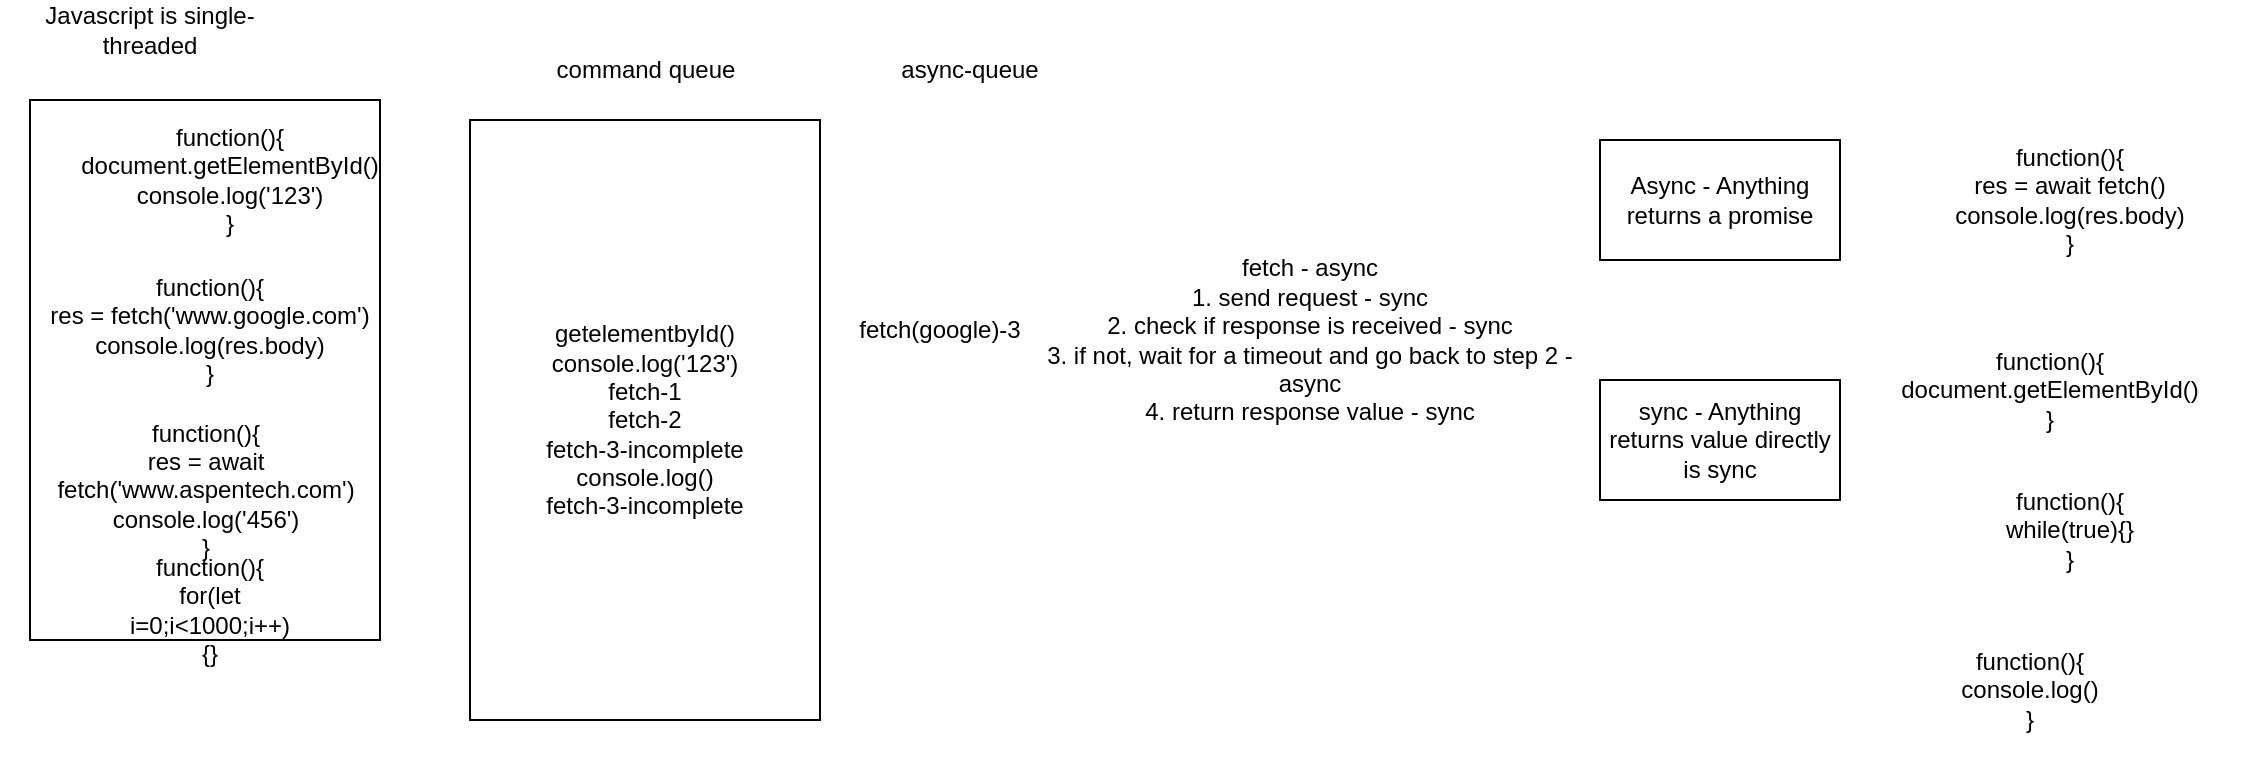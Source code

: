 <mxfile>
    <diagram id="BWofAGGZ1-RLSubgRVk1" name="Page-1">
        <mxGraphModel dx="1225" dy="472" grid="1" gridSize="10" guides="1" tooltips="1" connect="1" arrows="1" fold="1" page="1" pageScale="1" pageWidth="850" pageHeight="1100" math="0" shadow="0">
            <root>
                <mxCell id="0"/>
                <mxCell id="1" parent="0"/>
                <mxCell id="2" value="Javascript is single-threaded" style="text;html=1;strokeColor=none;fillColor=none;align=center;verticalAlign=middle;whiteSpace=wrap;rounded=0;" vertex="1" parent="1">
                    <mxGeometry x="110" y="30" width="150" height="30" as="geometry"/>
                </mxCell>
                <mxCell id="3" value="" style="rounded=0;whiteSpace=wrap;html=1;" vertex="1" parent="1">
                    <mxGeometry x="125" y="80" width="175" height="270" as="geometry"/>
                </mxCell>
                <mxCell id="4" value="Async - Anything returns a promise" style="rounded=0;whiteSpace=wrap;html=1;" vertex="1" parent="1">
                    <mxGeometry x="910" y="100" width="120" height="60" as="geometry"/>
                </mxCell>
                <mxCell id="6" value="sync - Anything returns value directly is sync" style="rounded=0;whiteSpace=wrap;html=1;" vertex="1" parent="1">
                    <mxGeometry x="910" y="220" width="120" height="60" as="geometry"/>
                </mxCell>
                <mxCell id="7" value="function(){&lt;br&gt;console.log()&lt;br&gt;}" style="text;html=1;strokeColor=none;fillColor=none;align=center;verticalAlign=middle;whiteSpace=wrap;rounded=0;" vertex="1" parent="1">
                    <mxGeometry x="1080" y="340" width="90" height="70" as="geometry"/>
                </mxCell>
                <mxCell id="8" value="function(){&lt;br&gt;document.getElementById()&lt;br&gt;}" style="text;html=1;strokeColor=none;fillColor=none;align=center;verticalAlign=middle;whiteSpace=wrap;rounded=0;" vertex="1" parent="1">
                    <mxGeometry x="1040" y="210" width="190" height="30" as="geometry"/>
                </mxCell>
                <mxCell id="10" value="function(){&lt;br&gt;while(true){}&lt;br&gt;}&lt;br&gt;" style="text;html=1;strokeColor=none;fillColor=none;align=center;verticalAlign=middle;whiteSpace=wrap;rounded=0;" vertex="1" parent="1">
                    <mxGeometry x="1100" y="280" width="90" height="30" as="geometry"/>
                </mxCell>
                <mxCell id="12" value="function(){&lt;br&gt;document.getElementById()&lt;br&gt;console.log('123')&lt;br&gt;}" style="text;html=1;strokeColor=none;fillColor=none;align=center;verticalAlign=middle;whiteSpace=wrap;rounded=0;" vertex="1" parent="1">
                    <mxGeometry x="130" y="105" width="190" height="30" as="geometry"/>
                </mxCell>
                <mxCell id="13" value="function(){&lt;br&gt;res = await fetch('www.aspentech.com')&lt;br&gt;console.log('456')&lt;br&gt;}" style="text;html=1;strokeColor=none;fillColor=none;align=center;verticalAlign=middle;whiteSpace=wrap;rounded=0;" vertex="1" parent="1">
                    <mxGeometry x="167.5" y="240" width="90" height="70" as="geometry"/>
                </mxCell>
                <mxCell id="14" value="function(){&lt;br&gt;for(let i=0;i&amp;lt;1000;i++){}" style="text;html=1;strokeColor=none;fillColor=none;align=center;verticalAlign=middle;whiteSpace=wrap;rounded=0;" vertex="1" parent="1">
                    <mxGeometry x="170" y="320" width="90" height="30" as="geometry"/>
                </mxCell>
                <mxCell id="15" value="function(){&lt;br&gt;res = await fetch()&lt;br&gt;console.log(res.body)&lt;br&gt;}" style="text;html=1;strokeColor=none;fillColor=none;align=center;verticalAlign=middle;whiteSpace=wrap;rounded=0;" vertex="1" parent="1">
                    <mxGeometry x="1050" y="100" width="190" height="60" as="geometry"/>
                </mxCell>
                <mxCell id="16" value="function(){&lt;br&gt;res = fetch('www.google.com')&lt;br&gt;console.log(res.body)&lt;br&gt;}" style="text;html=1;strokeColor=none;fillColor=none;align=center;verticalAlign=middle;whiteSpace=wrap;rounded=0;" vertex="1" parent="1">
                    <mxGeometry x="120" y="165" width="190" height="60" as="geometry"/>
                </mxCell>
                <mxCell id="21" value="fetch - async&lt;br&gt;1. send request - sync&lt;br&gt;2. check if response is received - sync&lt;br&gt;3. if not, wait for a timeout and go back to step 2 - async&lt;br&gt;4. return response value - sync" style="text;html=1;strokeColor=none;fillColor=none;align=center;verticalAlign=middle;whiteSpace=wrap;rounded=0;" vertex="1" parent="1">
                    <mxGeometry x="630" y="105" width="270" height="190" as="geometry"/>
                </mxCell>
                <mxCell id="22" value="command queue" style="text;html=1;strokeColor=none;fillColor=none;align=center;verticalAlign=middle;whiteSpace=wrap;rounded=0;" vertex="1" parent="1">
                    <mxGeometry x="357.5" y="50" width="150" height="30" as="geometry"/>
                </mxCell>
                <mxCell id="23" value="async-queue" style="text;html=1;strokeColor=none;fillColor=none;align=center;verticalAlign=middle;whiteSpace=wrap;rounded=0;" vertex="1" parent="1">
                    <mxGeometry x="520" y="50" width="150" height="30" as="geometry"/>
                </mxCell>
                <mxCell id="24" value="fetch(google)-3&lt;br&gt;" style="text;html=1;strokeColor=none;fillColor=none;align=center;verticalAlign=middle;whiteSpace=wrap;rounded=0;" vertex="1" parent="1">
                    <mxGeometry x="510" y="100" width="140" height="190" as="geometry"/>
                </mxCell>
                <mxCell id="25" value="getelementbyId()&lt;br&gt;console.log('123')&lt;br&gt;fetch-1&lt;br&gt;fetch-2&lt;br&gt;fetch-3-incomplete&lt;br&gt;console.log()&lt;br&gt;fetch-3-incomplete" style="rounded=0;whiteSpace=wrap;html=1;" vertex="1" parent="1">
                    <mxGeometry x="345" y="90" width="175" height="300" as="geometry"/>
                </mxCell>
            </root>
        </mxGraphModel>
    </diagram>
</mxfile>